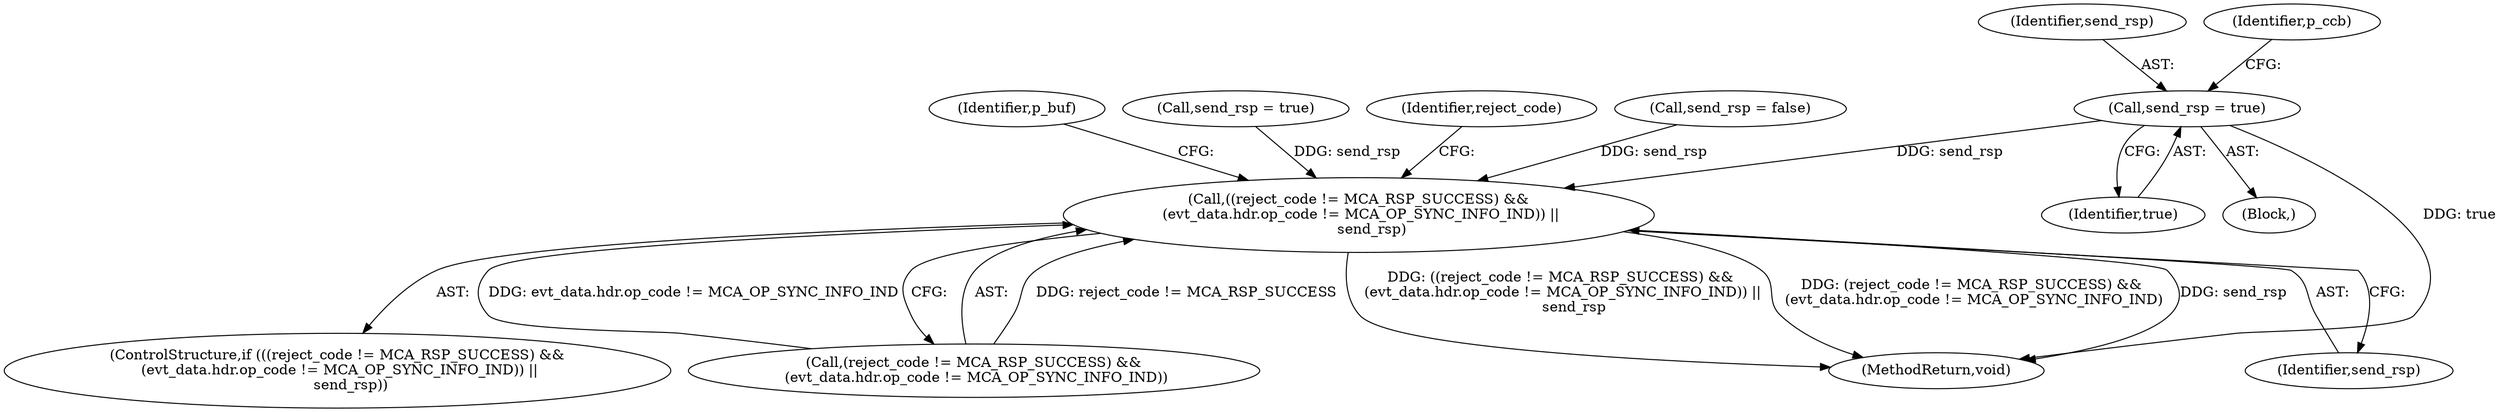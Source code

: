 digraph "0_Android_5216e6120160b28d76e9ee4dff9995e772647511@API" {
"1000243" [label="(Call,send_rsp = true)"];
"1000586" [label="(Call,((reject_code != MCA_RSP_SUCCESS) &&\n (evt_data.hdr.op_code != MCA_OP_SYNC_INFO_IND)) ||\n      send_rsp)"];
"1000602" [label="(Identifier,p_buf)"];
"1000581" [label="(Call,send_rsp = true)"];
"1000244" [label="(Identifier,send_rsp)"];
"1000586" [label="(Call,((reject_code != MCA_RSP_SUCCESS) &&\n (evt_data.hdr.op_code != MCA_OP_SYNC_INFO_IND)) ||\n      send_rsp)"];
"1000587" [label="(Call,(reject_code != MCA_RSP_SUCCESS) &&\n (evt_data.hdr.op_code != MCA_OP_SYNC_INFO_IND))"];
"1000248" [label="(Identifier,p_ccb)"];
"1000239" [label="(Block,)"];
"1000243" [label="(Call,send_rsp = true)"];
"1000712" [label="(Identifier,reject_code)"];
"1000760" [label="(MethodReturn,void)"];
"1000585" [label="(ControlStructure,if (((reject_code != MCA_RSP_SUCCESS) &&\n (evt_data.hdr.op_code != MCA_OP_SYNC_INFO_IND)) ||\n      send_rsp))"];
"1000136" [label="(Call,send_rsp = false)"];
"1000245" [label="(Identifier,true)"];
"1000598" [label="(Identifier,send_rsp)"];
"1000243" -> "1000239"  [label="AST: "];
"1000243" -> "1000245"  [label="CFG: "];
"1000244" -> "1000243"  [label="AST: "];
"1000245" -> "1000243"  [label="AST: "];
"1000248" -> "1000243"  [label="CFG: "];
"1000243" -> "1000760"  [label="DDG: true"];
"1000243" -> "1000586"  [label="DDG: send_rsp"];
"1000586" -> "1000585"  [label="AST: "];
"1000586" -> "1000587"  [label="CFG: "];
"1000586" -> "1000598"  [label="CFG: "];
"1000587" -> "1000586"  [label="AST: "];
"1000598" -> "1000586"  [label="AST: "];
"1000602" -> "1000586"  [label="CFG: "];
"1000712" -> "1000586"  [label="CFG: "];
"1000586" -> "1000760"  [label="DDG: send_rsp"];
"1000586" -> "1000760"  [label="DDG: ((reject_code != MCA_RSP_SUCCESS) &&\n (evt_data.hdr.op_code != MCA_OP_SYNC_INFO_IND)) ||\n      send_rsp"];
"1000586" -> "1000760"  [label="DDG: (reject_code != MCA_RSP_SUCCESS) &&\n (evt_data.hdr.op_code != MCA_OP_SYNC_INFO_IND)"];
"1000587" -> "1000586"  [label="DDG: reject_code != MCA_RSP_SUCCESS"];
"1000587" -> "1000586"  [label="DDG: evt_data.hdr.op_code != MCA_OP_SYNC_INFO_IND"];
"1000581" -> "1000586"  [label="DDG: send_rsp"];
"1000136" -> "1000586"  [label="DDG: send_rsp"];
}
